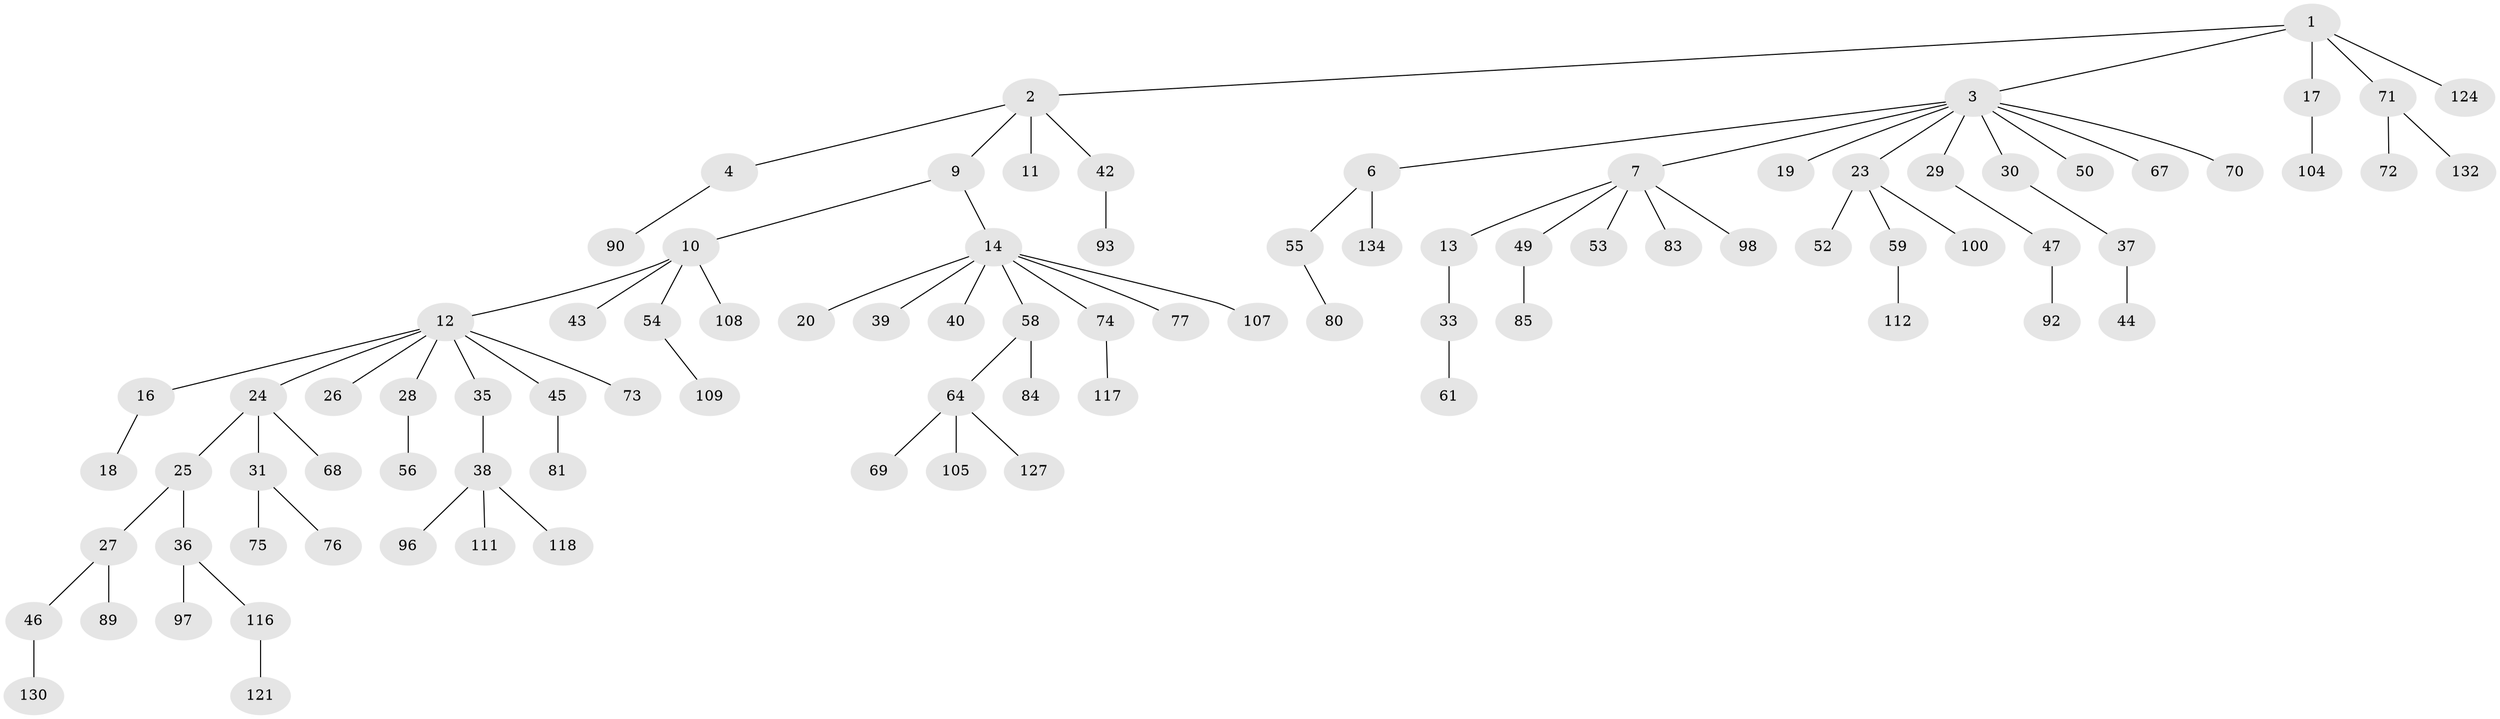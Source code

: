 // Generated by graph-tools (version 1.1) at 2025/24/03/03/25 07:24:06]
// undirected, 90 vertices, 89 edges
graph export_dot {
graph [start="1"]
  node [color=gray90,style=filled];
  1 [super="+87"];
  2 [super="+8"];
  3 [super="+5"];
  4;
  6;
  7 [super="+95"];
  9;
  10;
  11 [super="+66"];
  12 [super="+21"];
  13 [super="+119"];
  14 [super="+15"];
  16 [super="+78"];
  17 [super="+22"];
  18 [super="+123"];
  19 [super="+34"];
  20 [super="+32"];
  23 [super="+60"];
  24;
  25;
  26;
  27 [super="+41"];
  28 [super="+48"];
  29;
  30;
  31 [super="+51"];
  33 [super="+65"];
  35 [super="+86"];
  36 [super="+57"];
  37 [super="+122"];
  38 [super="+128"];
  39;
  40;
  42;
  43 [super="+115"];
  44 [super="+94"];
  45 [super="+120"];
  46 [super="+106"];
  47 [super="+82"];
  49 [super="+113"];
  50 [super="+102"];
  52 [super="+126"];
  53;
  54 [super="+63"];
  55;
  56;
  58;
  59 [super="+62"];
  61 [super="+88"];
  64 [super="+110"];
  67;
  68 [super="+103"];
  69 [super="+99"];
  70;
  71 [super="+79"];
  72;
  73;
  74;
  75;
  76;
  77;
  80;
  81 [super="+91"];
  83;
  84 [super="+129"];
  85 [super="+131"];
  89;
  90;
  92;
  93;
  96 [super="+101"];
  97;
  98;
  100;
  104 [super="+114"];
  105;
  107;
  108;
  109;
  111;
  112 [super="+125"];
  116;
  117;
  118;
  121;
  124;
  127;
  130;
  132 [super="+133"];
  134;
  1 -- 2;
  1 -- 3;
  1 -- 17;
  1 -- 71;
  1 -- 124;
  2 -- 4;
  2 -- 9;
  2 -- 42;
  2 -- 11;
  3 -- 6;
  3 -- 7;
  3 -- 23;
  3 -- 29;
  3 -- 30;
  3 -- 67;
  3 -- 70;
  3 -- 19;
  3 -- 50;
  4 -- 90;
  6 -- 55;
  6 -- 134;
  7 -- 13;
  7 -- 49;
  7 -- 53;
  7 -- 83;
  7 -- 98;
  9 -- 10;
  9 -- 14;
  10 -- 12;
  10 -- 43;
  10 -- 54;
  10 -- 108;
  12 -- 16;
  12 -- 26;
  12 -- 28;
  12 -- 35;
  12 -- 45;
  12 -- 24;
  12 -- 73;
  13 -- 33;
  14 -- 20;
  14 -- 39;
  14 -- 58;
  14 -- 107;
  14 -- 40;
  14 -- 74;
  14 -- 77;
  16 -- 18;
  17 -- 104;
  23 -- 52;
  23 -- 59;
  23 -- 100;
  24 -- 25;
  24 -- 31;
  24 -- 68;
  25 -- 27;
  25 -- 36;
  27 -- 46;
  27 -- 89;
  28 -- 56;
  29 -- 47;
  30 -- 37;
  31 -- 75;
  31 -- 76;
  33 -- 61;
  35 -- 38;
  36 -- 97;
  36 -- 116;
  37 -- 44;
  38 -- 96;
  38 -- 111;
  38 -- 118;
  42 -- 93;
  45 -- 81;
  46 -- 130;
  47 -- 92;
  49 -- 85;
  54 -- 109;
  55 -- 80;
  58 -- 64;
  58 -- 84;
  59 -- 112;
  64 -- 69;
  64 -- 105;
  64 -- 127;
  71 -- 72;
  71 -- 132;
  74 -- 117;
  116 -- 121;
}
